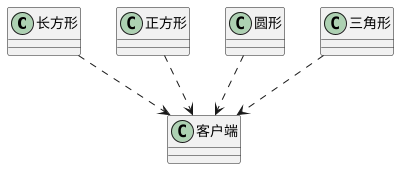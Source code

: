 @startuml

class 长方形
class 正方形
class 圆形
class 三角形

class 客户端

长方形 ..> 客户端
正方形 ..> 客户端
圆形 ..>客户端
三角形 ..> 客户端

@enduml